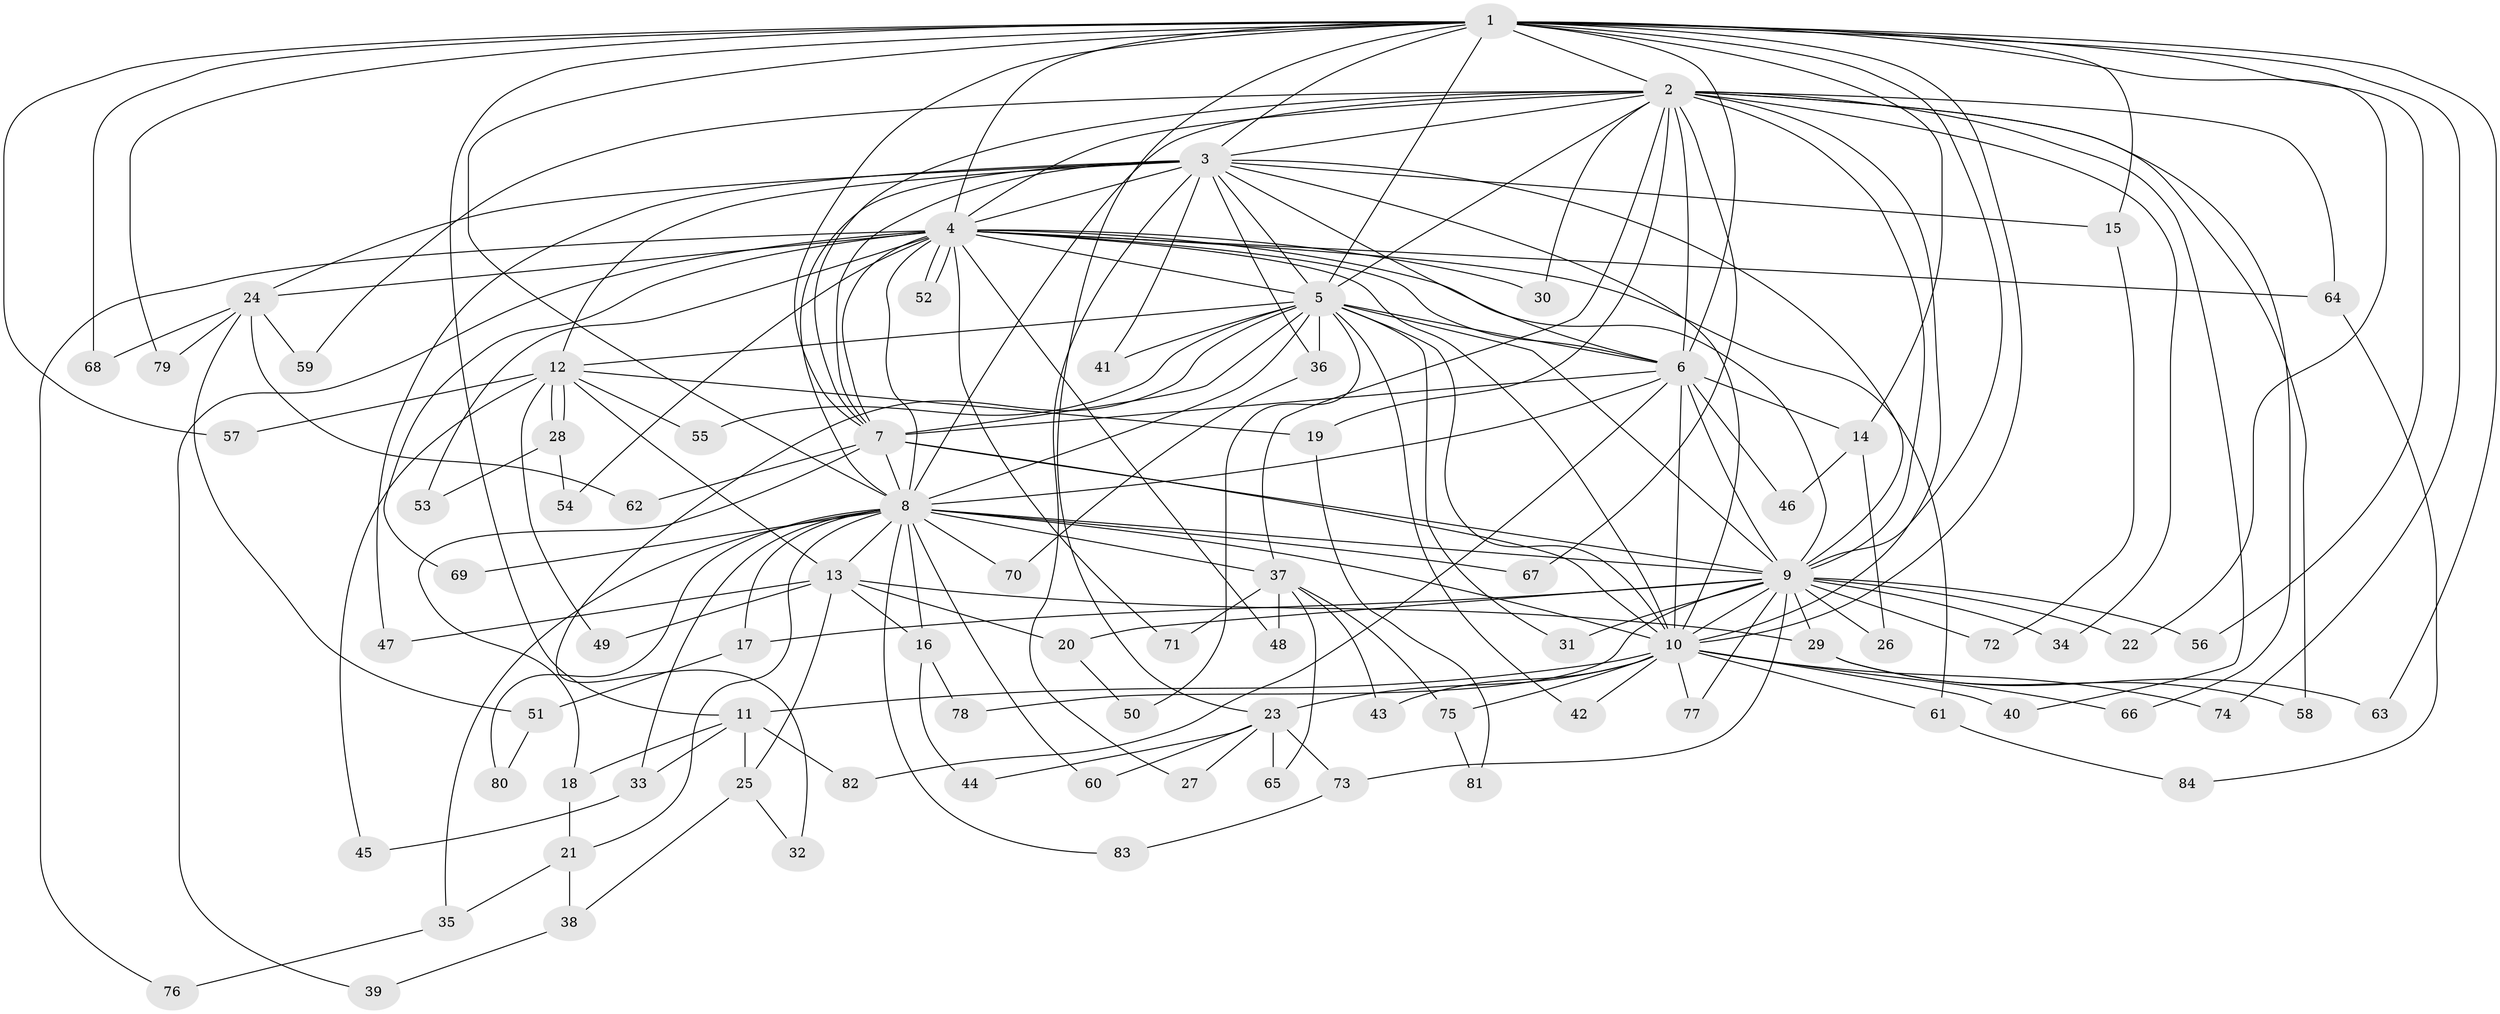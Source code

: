 // Generated by graph-tools (version 1.1) at 2025/01/03/09/25 03:01:22]
// undirected, 84 vertices, 193 edges
graph export_dot {
graph [start="1"]
  node [color=gray90,style=filled];
  1;
  2;
  3;
  4;
  5;
  6;
  7;
  8;
  9;
  10;
  11;
  12;
  13;
  14;
  15;
  16;
  17;
  18;
  19;
  20;
  21;
  22;
  23;
  24;
  25;
  26;
  27;
  28;
  29;
  30;
  31;
  32;
  33;
  34;
  35;
  36;
  37;
  38;
  39;
  40;
  41;
  42;
  43;
  44;
  45;
  46;
  47;
  48;
  49;
  50;
  51;
  52;
  53;
  54;
  55;
  56;
  57;
  58;
  59;
  60;
  61;
  62;
  63;
  64;
  65;
  66;
  67;
  68;
  69;
  70;
  71;
  72;
  73;
  74;
  75;
  76;
  77;
  78;
  79;
  80;
  81;
  82;
  83;
  84;
  1 -- 2;
  1 -- 3;
  1 -- 4;
  1 -- 5;
  1 -- 6;
  1 -- 7;
  1 -- 8;
  1 -- 9;
  1 -- 10;
  1 -- 11;
  1 -- 14;
  1 -- 15;
  1 -- 22;
  1 -- 23;
  1 -- 56;
  1 -- 57;
  1 -- 63;
  1 -- 68;
  1 -- 74;
  1 -- 79;
  2 -- 3;
  2 -- 4;
  2 -- 5;
  2 -- 6;
  2 -- 7;
  2 -- 8;
  2 -- 9;
  2 -- 10;
  2 -- 19;
  2 -- 30;
  2 -- 34;
  2 -- 37;
  2 -- 40;
  2 -- 58;
  2 -- 59;
  2 -- 64;
  2 -- 66;
  2 -- 67;
  3 -- 4;
  3 -- 5;
  3 -- 6;
  3 -- 7;
  3 -- 8;
  3 -- 9;
  3 -- 10;
  3 -- 12;
  3 -- 15;
  3 -- 24;
  3 -- 27;
  3 -- 36;
  3 -- 41;
  3 -- 47;
  4 -- 5;
  4 -- 6;
  4 -- 7;
  4 -- 8;
  4 -- 9;
  4 -- 10;
  4 -- 24;
  4 -- 30;
  4 -- 39;
  4 -- 48;
  4 -- 52;
  4 -- 52;
  4 -- 53;
  4 -- 54;
  4 -- 61;
  4 -- 64;
  4 -- 69;
  4 -- 71;
  4 -- 76;
  5 -- 6;
  5 -- 7;
  5 -- 8;
  5 -- 9;
  5 -- 10;
  5 -- 12;
  5 -- 31;
  5 -- 32;
  5 -- 36;
  5 -- 41;
  5 -- 42;
  5 -- 50;
  5 -- 55;
  6 -- 7;
  6 -- 8;
  6 -- 9;
  6 -- 10;
  6 -- 14;
  6 -- 46;
  6 -- 82;
  7 -- 8;
  7 -- 9;
  7 -- 10;
  7 -- 18;
  7 -- 62;
  8 -- 9;
  8 -- 10;
  8 -- 13;
  8 -- 16;
  8 -- 17;
  8 -- 21;
  8 -- 33;
  8 -- 35;
  8 -- 37;
  8 -- 60;
  8 -- 67;
  8 -- 69;
  8 -- 70;
  8 -- 80;
  8 -- 83;
  9 -- 10;
  9 -- 17;
  9 -- 20;
  9 -- 22;
  9 -- 26;
  9 -- 29;
  9 -- 31;
  9 -- 34;
  9 -- 56;
  9 -- 72;
  9 -- 73;
  9 -- 77;
  9 -- 78;
  10 -- 11;
  10 -- 23;
  10 -- 40;
  10 -- 42;
  10 -- 43;
  10 -- 61;
  10 -- 66;
  10 -- 74;
  10 -- 75;
  10 -- 77;
  11 -- 18;
  11 -- 25;
  11 -- 33;
  11 -- 82;
  12 -- 13;
  12 -- 19;
  12 -- 28;
  12 -- 28;
  12 -- 45;
  12 -- 49;
  12 -- 55;
  12 -- 57;
  13 -- 16;
  13 -- 20;
  13 -- 25;
  13 -- 29;
  13 -- 47;
  13 -- 49;
  14 -- 26;
  14 -- 46;
  15 -- 72;
  16 -- 44;
  16 -- 78;
  17 -- 51;
  18 -- 21;
  19 -- 81;
  20 -- 50;
  21 -- 35;
  21 -- 38;
  23 -- 27;
  23 -- 44;
  23 -- 60;
  23 -- 65;
  23 -- 73;
  24 -- 51;
  24 -- 59;
  24 -- 62;
  24 -- 68;
  24 -- 79;
  25 -- 32;
  25 -- 38;
  28 -- 53;
  28 -- 54;
  29 -- 58;
  29 -- 63;
  33 -- 45;
  35 -- 76;
  36 -- 70;
  37 -- 43;
  37 -- 48;
  37 -- 65;
  37 -- 71;
  37 -- 75;
  38 -- 39;
  51 -- 80;
  61 -- 84;
  64 -- 84;
  73 -- 83;
  75 -- 81;
}

